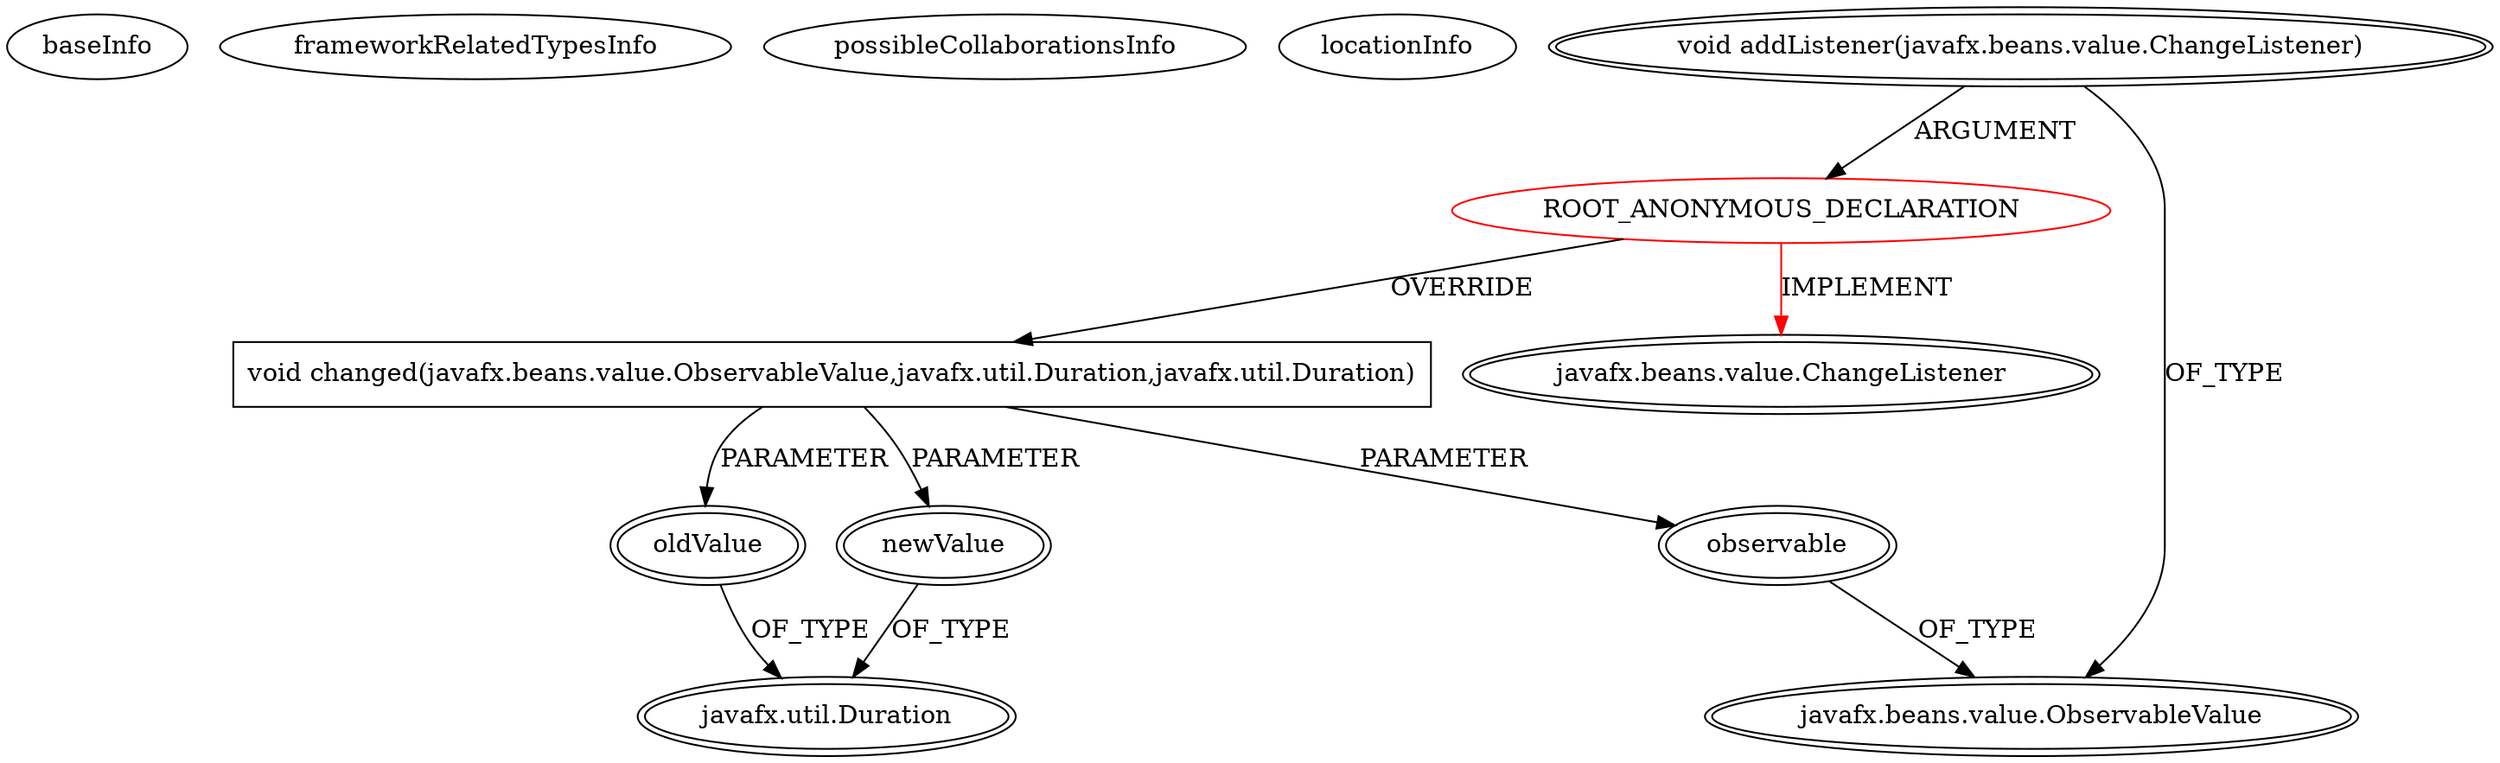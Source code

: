 digraph {
baseInfo[graphId=3235,category="extension_graph",isAnonymous=true,possibleRelation=false]
frameworkRelatedTypesInfo[0="javafx.beans.value.ChangeListener"]
possibleCollaborationsInfo[]
locationInfo[projectName="jackpaparian-FRED_Navigator_Classroom",filePath="/jackpaparian-FRED_Navigator_Classroom/FRED_Navigator_Classroom-master/JavaFX Code/FREDNavigatorTopic1/src/frednavigatortopic1/MediaControl.java",contextSignature="void MediaControl(javafx.scene.media.MediaPlayer)",graphId="3235"]
0[label="ROOT_ANONYMOUS_DECLARATION",vertexType="ROOT_ANONYMOUS_DECLARATION",isFrameworkType=false,color=red]
1[label="javafx.beans.value.ChangeListener",vertexType="FRAMEWORK_INTERFACE_TYPE",isFrameworkType=true,peripheries=2]
2[label="void addListener(javafx.beans.value.ChangeListener)",vertexType="OUTSIDE_CALL",isFrameworkType=true,peripheries=2]
3[label="javafx.beans.value.ObservableValue",vertexType="FRAMEWORK_INTERFACE_TYPE",isFrameworkType=true,peripheries=2]
4[label="void changed(javafx.beans.value.ObservableValue,javafx.util.Duration,javafx.util.Duration)",vertexType="OVERRIDING_METHOD_DECLARATION",isFrameworkType=false,shape=box]
5[label="observable",vertexType="PARAMETER_DECLARATION",isFrameworkType=true,peripheries=2]
7[label="oldValue",vertexType="PARAMETER_DECLARATION",isFrameworkType=true,peripheries=2]
8[label="javafx.util.Duration",vertexType="FRAMEWORK_CLASS_TYPE",isFrameworkType=true,peripheries=2]
9[label="newValue",vertexType="PARAMETER_DECLARATION",isFrameworkType=true,peripheries=2]
0->1[label="IMPLEMENT",color=red]
2->0[label="ARGUMENT"]
2->3[label="OF_TYPE"]
0->4[label="OVERRIDE"]
5->3[label="OF_TYPE"]
4->5[label="PARAMETER"]
7->8[label="OF_TYPE"]
4->7[label="PARAMETER"]
9->8[label="OF_TYPE"]
4->9[label="PARAMETER"]
}
